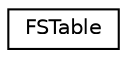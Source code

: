 digraph "Graphical Class Hierarchy"
{
  edge [fontname="Helvetica",fontsize="10",labelfontname="Helvetica",labelfontsize="10"];
  node [fontname="Helvetica",fontsize="10",shape=record];
  rankdir="LR";
  Node1 [label="FSTable",height=0.2,width=0.4,color="black", fillcolor="white", style="filled",URL="$class_f_s_table.html"];
}
